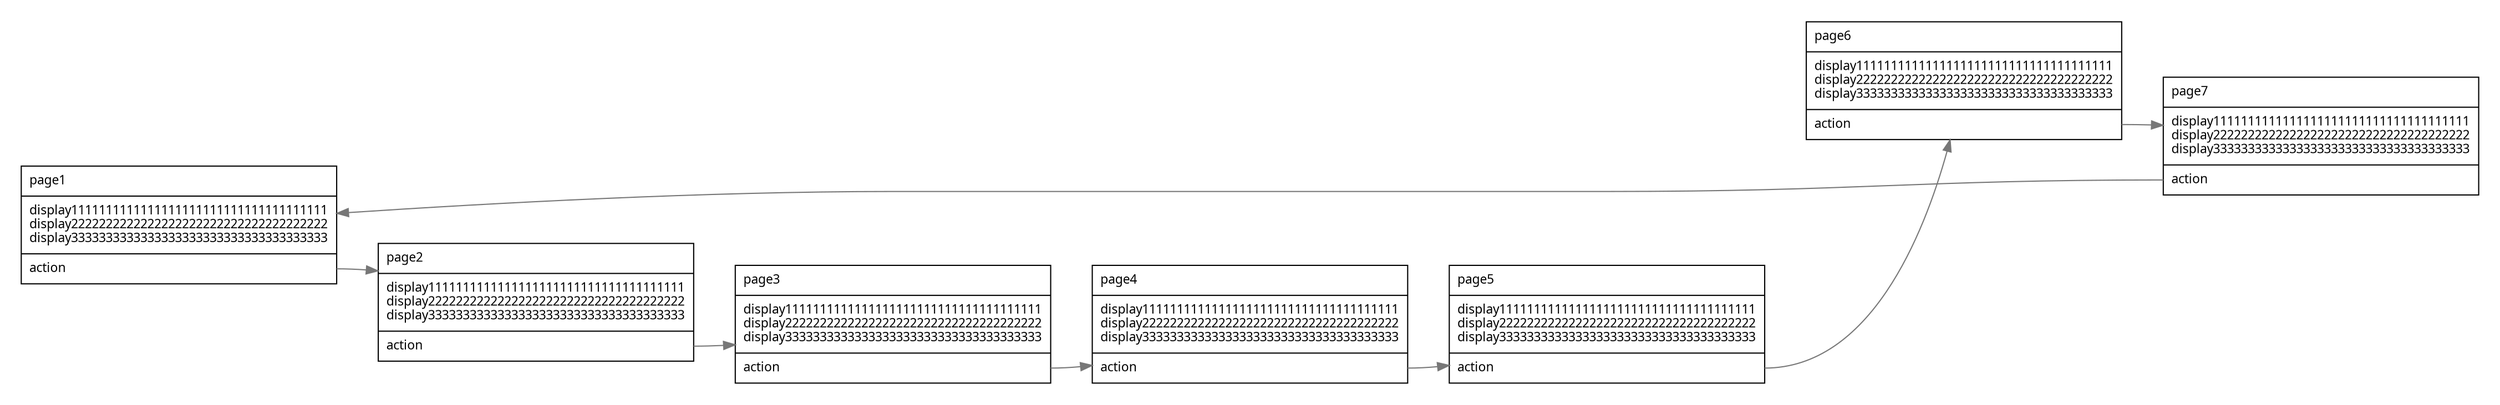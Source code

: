 digraph D {
	graph[
		charset = "UTF-8",
		labelloc = "t",
		labeljust = "r",
		style = "filled",
		rankdir = "LR",
		margin = "0.2",
		ranksep = "0.5",
		nodesep = "0.4"
	]
	node[
		style = "solid",
		fontsize = "11",
		margin = "0.1,0.1",
		fontname = "Osaka-Mono,ＭＳ ゴシック"
	]
	edge[
		fontsize = "9",
		fontname = "Osaka-Mono,ＭＳ ゴシック",
		color = "#777777"
	]
	"page1"[
		shape = "record",
		label = "<title> page1\l |<see> display1111111111111111111111111111111111111\ldisplay2222222222222222222222222222222222222\ldisplay3333333333333333333333333333333333333\l |<action0> action\l ",
		width = "3.5846153846153848"
	]
	"page2"[
		shape = "record",
		label = "<title> page2\l |<see> display1111111111111111111111111111111111111\ldisplay2222222222222222222222222222222222222\ldisplay3333333333333333333333333333333333333\l |<action0> action\l ",
		width = "3.5846153846153848"
	]
	"page3"[
		shape = "record",
		label = "<title> page3\l |<see> display1111111111111111111111111111111111111\ldisplay2222222222222222222222222222222222222\ldisplay3333333333333333333333333333333333333\l |<action0> action\l ",
		width = "3.5846153846153848"
	]
	"page4"[
		shape = "record",
		label = "<title> page4\l |<see> display1111111111111111111111111111111111111\ldisplay2222222222222222222222222222222222222\ldisplay3333333333333333333333333333333333333\l |<action0> action\l ",
		width = "3.5846153846153848"
	]
	"page5"[
		shape = "record",
		label = "<title> page5\l |<see> display1111111111111111111111111111111111111\ldisplay2222222222222222222222222222222222222\ldisplay3333333333333333333333333333333333333\l |<action0> action\l ",
		width = "3.5846153846153848"
	]
	"page6"[
		shape = "record",
		label = "<title> page6\l |<see> display1111111111111111111111111111111111111\ldisplay2222222222222222222222222222222222222\ldisplay3333333333333333333333333333333333333\l |<action0> action\l ",
		width = "3.5846153846153848"
	]
	"page7"[
		shape = "record",
		label = "<title> page7\l |<see> display1111111111111111111111111111111111111\ldisplay2222222222222222222222222222222222222\ldisplay3333333333333333333333333333333333333\l |<action0> action\l ",
		width = "3.5846153846153848"
	]
	"page1":action0 -> "page2"
	"page2":action0 -> "page3"
	"page3":action0 -> "page4"
	"page4":action0 -> "page5"
	"page5":action0 -> "page6"
	"page6":action0 -> "page7"
	"page7":action0 -> "page1"

}